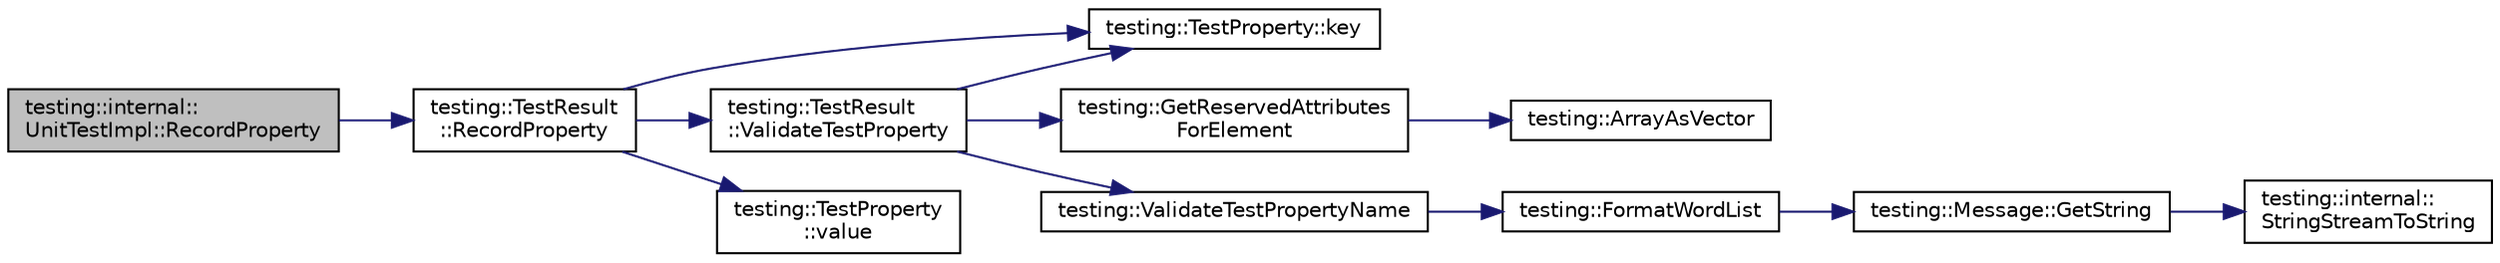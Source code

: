 digraph "testing::internal::UnitTestImpl::RecordProperty"
{
 // LATEX_PDF_SIZE
  bgcolor="transparent";
  edge [fontname="Helvetica",fontsize="10",labelfontname="Helvetica",labelfontsize="10"];
  node [fontname="Helvetica",fontsize="10",shape=record];
  rankdir="LR";
  Node1 [label="testing::internal::\lUnitTestImpl::RecordProperty",height=0.2,width=0.4,color="black", fillcolor="grey75", style="filled", fontcolor="black",tooltip=" "];
  Node1 -> Node2 [color="midnightblue",fontsize="10",style="solid",fontname="Helvetica"];
  Node2 [label="testing::TestResult\l::RecordProperty",height=0.2,width=0.4,color="black",URL="$classtesting_1_1TestResult.html#ac253b0fd7ea70f457e9517e415eac32d",tooltip=" "];
  Node2 -> Node3 [color="midnightblue",fontsize="10",style="solid",fontname="Helvetica"];
  Node3 [label="testing::TestProperty::key",height=0.2,width=0.4,color="black",URL="$classtesting_1_1TestProperty.html#ad60435d4ad04ac030487d8998fc61c5f",tooltip=" "];
  Node2 -> Node4 [color="midnightblue",fontsize="10",style="solid",fontname="Helvetica"];
  Node4 [label="testing::TestResult\l::ValidateTestProperty",height=0.2,width=0.4,color="black",URL="$classtesting_1_1TestResult.html#a818c06cd2bfc00d6c81b0cebca044cb1",tooltip=" "];
  Node4 -> Node5 [color="midnightblue",fontsize="10",style="solid",fontname="Helvetica"];
  Node5 [label="testing::GetReservedAttributes\lForElement",height=0.2,width=0.4,color="black",URL="$namespacetesting.html#acb3fdfadf475a3c2f5e22a3dae73532a",tooltip=" "];
  Node5 -> Node6 [color="midnightblue",fontsize="10",style="solid",fontname="Helvetica"];
  Node6 [label="testing::ArrayAsVector",height=0.2,width=0.4,color="black",URL="$namespacetesting.html#a956d4c522454fa6dfd75b5bbbefe8f9e",tooltip=" "];
  Node4 -> Node3 [color="midnightblue",fontsize="10",style="solid",fontname="Helvetica"];
  Node4 -> Node7 [color="midnightblue",fontsize="10",style="solid",fontname="Helvetica"];
  Node7 [label="testing::ValidateTestPropertyName",height=0.2,width=0.4,color="black",URL="$namespacetesting.html#af251394d0785f8cd18dc178d0d766b08",tooltip=" "];
  Node7 -> Node8 [color="midnightblue",fontsize="10",style="solid",fontname="Helvetica"];
  Node8 [label="testing::FormatWordList",height=0.2,width=0.4,color="black",URL="$namespacetesting.html#a4354761948a5cf56fdf905418a0f78f1",tooltip=" "];
  Node8 -> Node9 [color="midnightblue",fontsize="10",style="solid",fontname="Helvetica"];
  Node9 [label="testing::Message::GetString",height=0.2,width=0.4,color="black",URL="$classtesting_1_1Message.html#a2cdc4df62bdcc9df37651a1cf527704e",tooltip=" "];
  Node9 -> Node10 [color="midnightblue",fontsize="10",style="solid",fontname="Helvetica"];
  Node10 [label="testing::internal::\lStringStreamToString",height=0.2,width=0.4,color="black",URL="$namespacetesting_1_1internal.html#ac0a2b7f69fc829d80a39e925b6417e39",tooltip=" "];
  Node2 -> Node11 [color="midnightblue",fontsize="10",style="solid",fontname="Helvetica"];
  Node11 [label="testing::TestProperty\l::value",height=0.2,width=0.4,color="black",URL="$classtesting_1_1TestProperty.html#ad423a07af33c88b0c9ed33ee74815a63",tooltip=" "];
}

